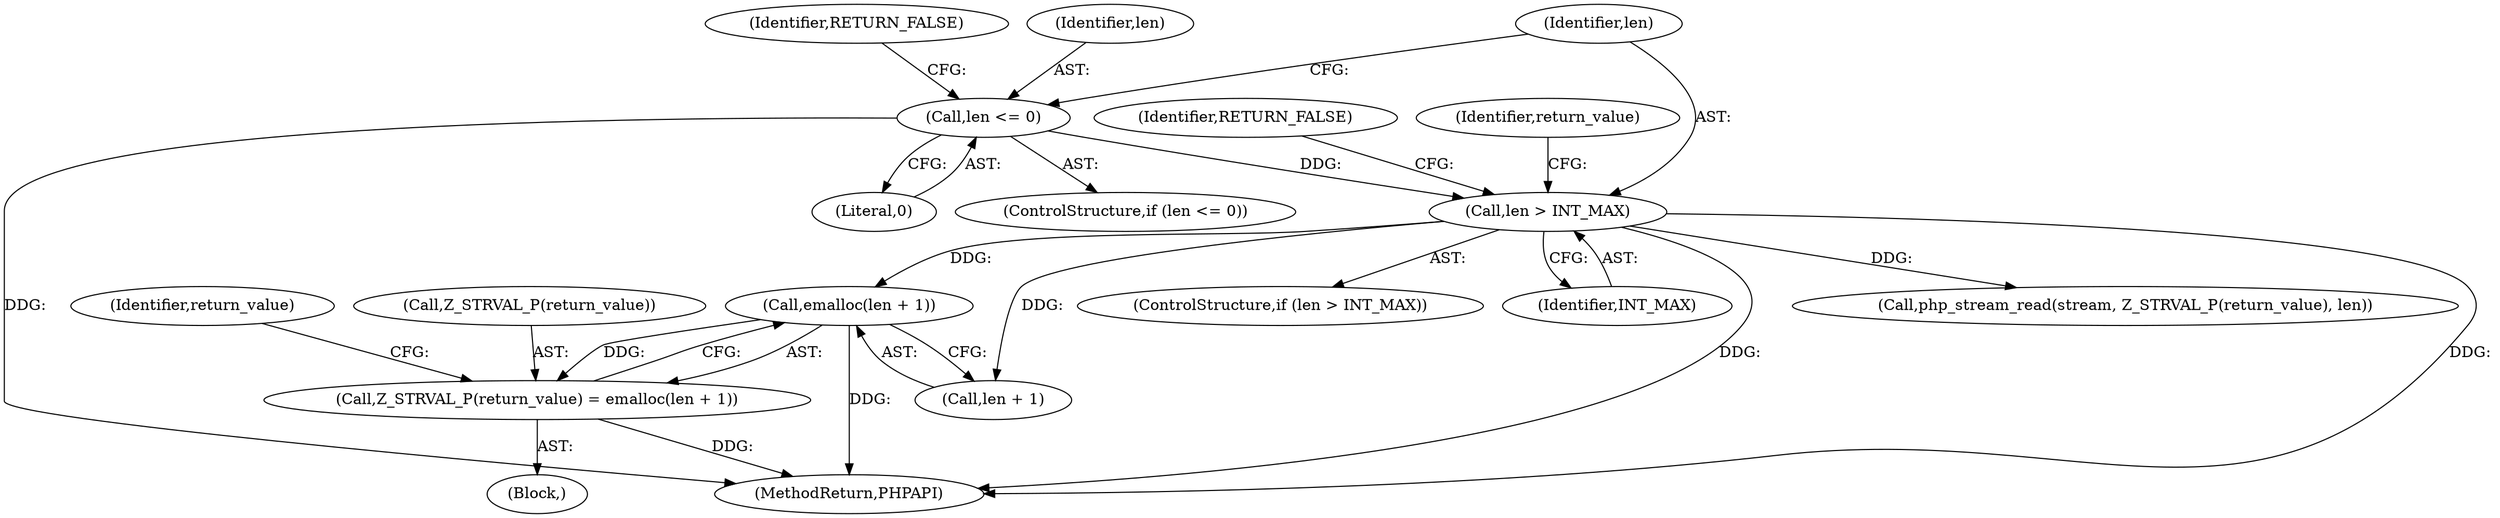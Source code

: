 digraph "0_php-src_abd159cce48f3e34f08e4751c568e09677d5ec9c?w=1@API" {
"1000129" [label="(Call,emalloc(len + 1))"];
"1000121" [label="(Call,len > INT_MAX)"];
"1000115" [label="(Call,len <= 0)"];
"1000126" [label="(Call,Z_STRVAL_P(return_value) = emalloc(len + 1))"];
"1000115" [label="(Call,len <= 0)"];
"1000129" [label="(Call,emalloc(len + 1))"];
"1000104" [label="(Block,)"];
"1000126" [label="(Call,Z_STRVAL_P(return_value) = emalloc(len + 1))"];
"1000152" [label="(MethodReturn,PHPAPI)"];
"1000114" [label="(ControlStructure,if (len <= 0))"];
"1000125" [label="(Identifier,RETURN_FALSE)"];
"1000117" [label="(Literal,0)"];
"1000127" [label="(Call,Z_STRVAL_P(return_value))"];
"1000128" [label="(Identifier,return_value)"];
"1000120" [label="(ControlStructure,if (len > INT_MAX))"];
"1000122" [label="(Identifier,len)"];
"1000119" [label="(Identifier,RETURN_FALSE)"];
"1000121" [label="(Call,len > INT_MAX)"];
"1000135" [label="(Identifier,return_value)"];
"1000116" [label="(Identifier,len)"];
"1000123" [label="(Identifier,INT_MAX)"];
"1000130" [label="(Call,len + 1)"];
"1000136" [label="(Call,php_stream_read(stream, Z_STRVAL_P(return_value), len))"];
"1000129" -> "1000126"  [label="AST: "];
"1000129" -> "1000130"  [label="CFG: "];
"1000130" -> "1000129"  [label="AST: "];
"1000126" -> "1000129"  [label="CFG: "];
"1000129" -> "1000152"  [label="DDG: "];
"1000129" -> "1000126"  [label="DDG: "];
"1000121" -> "1000129"  [label="DDG: "];
"1000121" -> "1000120"  [label="AST: "];
"1000121" -> "1000123"  [label="CFG: "];
"1000122" -> "1000121"  [label="AST: "];
"1000123" -> "1000121"  [label="AST: "];
"1000125" -> "1000121"  [label="CFG: "];
"1000128" -> "1000121"  [label="CFG: "];
"1000121" -> "1000152"  [label="DDG: "];
"1000121" -> "1000152"  [label="DDG: "];
"1000115" -> "1000121"  [label="DDG: "];
"1000121" -> "1000130"  [label="DDG: "];
"1000121" -> "1000136"  [label="DDG: "];
"1000115" -> "1000114"  [label="AST: "];
"1000115" -> "1000117"  [label="CFG: "];
"1000116" -> "1000115"  [label="AST: "];
"1000117" -> "1000115"  [label="AST: "];
"1000119" -> "1000115"  [label="CFG: "];
"1000122" -> "1000115"  [label="CFG: "];
"1000115" -> "1000152"  [label="DDG: "];
"1000126" -> "1000104"  [label="AST: "];
"1000127" -> "1000126"  [label="AST: "];
"1000135" -> "1000126"  [label="CFG: "];
"1000126" -> "1000152"  [label="DDG: "];
}
